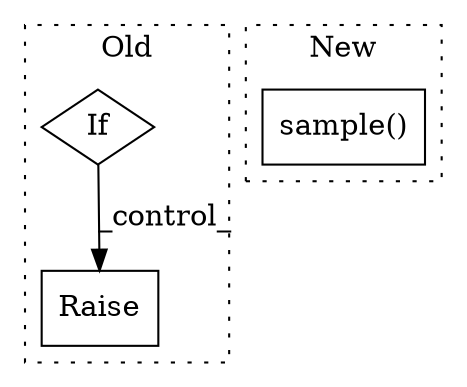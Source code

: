 digraph G {
subgraph cluster0 {
1 [label="Raise" a="91" s="6651" l="6" shape="box"];
3 [label="If" a="96" s="6571" l="3" shape="diamond"];
label = "Old";
style="dotted";
}
subgraph cluster1 {
2 [label="sample()" a="75" s="7142,7313" l="158,1" shape="box"];
label = "New";
style="dotted";
}
3 -> 1 [label="_control_"];
}